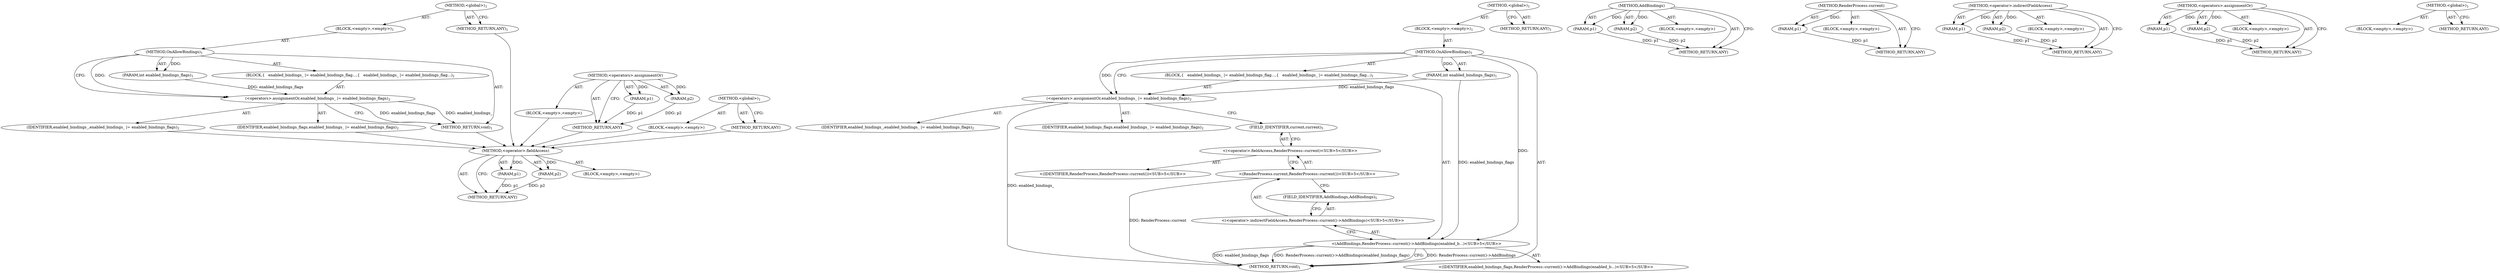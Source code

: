 digraph "&lt;global&gt;" {
vulnerable_6 [label=<(METHOD,&lt;global&gt;)<SUB>1</SUB>>];
vulnerable_7 [label=<(BLOCK,&lt;empty&gt;,&lt;empty&gt;)<SUB>1</SUB>>];
vulnerable_8 [label=<(METHOD,OnAllowBindings)<SUB>1</SUB>>];
vulnerable_9 [label=<(PARAM,int enabled_bindings_flags)<SUB>1</SUB>>];
vulnerable_10 [label=<(BLOCK,{
   enabled_bindings_ |= enabled_bindings_flag...,{
   enabled_bindings_ |= enabled_bindings_flag...)<SUB>1</SUB>>];
vulnerable_11 [label=<(&lt;operators&gt;.assignmentOr,enabled_bindings_ |= enabled_bindings_flags)<SUB>2</SUB>>];
vulnerable_12 [label=<(IDENTIFIER,enabled_bindings_,enabled_bindings_ |= enabled_bindings_flags)<SUB>2</SUB>>];
vulnerable_13 [label=<(IDENTIFIER,enabled_bindings_flags,enabled_bindings_ |= enabled_bindings_flags)<SUB>2</SUB>>];
vulnerable_14 [label=<(METHOD_RETURN,void)<SUB>1</SUB>>];
vulnerable_16 [label=<(METHOD_RETURN,ANY)<SUB>1</SUB>>];
vulnerable_31 [label=<(METHOD,&lt;operators&gt;.assignmentOr)>];
vulnerable_32 [label=<(PARAM,p1)>];
vulnerable_33 [label=<(PARAM,p2)>];
vulnerable_34 [label=<(BLOCK,&lt;empty&gt;,&lt;empty&gt;)>];
vulnerable_35 [label=<(METHOD_RETURN,ANY)>];
vulnerable_25 [label=<(METHOD,&lt;global&gt;)<SUB>1</SUB>>];
vulnerable_26 [label=<(BLOCK,&lt;empty&gt;,&lt;empty&gt;)>];
vulnerable_27 [label=<(METHOD_RETURN,ANY)>];
fixed_58 [label=<(METHOD,&lt;operator&gt;.fieldAccess)>];
fixed_59 [label=<(PARAM,p1)>];
fixed_60 [label=<(PARAM,p2)>];
fixed_61 [label=<(BLOCK,&lt;empty&gt;,&lt;empty&gt;)>];
fixed_62 [label=<(METHOD_RETURN,ANY)>];
fixed_6 [label=<(METHOD,&lt;global&gt;)<SUB>1</SUB>>];
fixed_7 [label=<(BLOCK,&lt;empty&gt;,&lt;empty&gt;)<SUB>1</SUB>>];
fixed_8 [label=<(METHOD,OnAllowBindings)<SUB>1</SUB>>];
fixed_9 [label=<(PARAM,int enabled_bindings_flags)<SUB>1</SUB>>];
fixed_10 [label=<(BLOCK,{
   enabled_bindings_ |= enabled_bindings_flag...,{
   enabled_bindings_ |= enabled_bindings_flag...)<SUB>1</SUB>>];
fixed_11 [label=<(&lt;operators&gt;.assignmentOr,enabled_bindings_ |= enabled_bindings_flags)<SUB>2</SUB>>];
fixed_12 [label=<(IDENTIFIER,enabled_bindings_,enabled_bindings_ |= enabled_bindings_flags)<SUB>2</SUB>>];
fixed_13 [label=<(IDENTIFIER,enabled_bindings_flags,enabled_bindings_ |= enabled_bindings_flags)<SUB>2</SUB>>];
fixed_14 [label="<(AddBindings,RenderProcess::current()-&gt;AddBindings(enabled_b...)<SUB>5</SUB>>"];
fixed_15 [label="<(&lt;operator&gt;.indirectFieldAccess,RenderProcess::current()-&gt;AddBindings)<SUB>5</SUB>>"];
fixed_16 [label="<(RenderProcess.current,RenderProcess::current())<SUB>5</SUB>>"];
fixed_17 [label="<(&lt;operator&gt;.fieldAccess,RenderProcess::current)<SUB>5</SUB>>"];
fixed_18 [label="<(IDENTIFIER,RenderProcess,RenderProcess::current())<SUB>5</SUB>>"];
fixed_19 [label=<(FIELD_IDENTIFIER,current,current)<SUB>5</SUB>>];
fixed_20 [label=<(FIELD_IDENTIFIER,AddBindings,AddBindings)<SUB>5</SUB>>];
fixed_21 [label="<(IDENTIFIER,enabled_bindings_flags,RenderProcess::current()-&gt;AddBindings(enabled_b...)<SUB>5</SUB>>"];
fixed_22 [label=<(METHOD_RETURN,void)<SUB>1</SUB>>];
fixed_24 [label=<(METHOD_RETURN,ANY)<SUB>1</SUB>>];
fixed_44 [label=<(METHOD,AddBindings)>];
fixed_45 [label=<(PARAM,p1)>];
fixed_46 [label=<(PARAM,p2)>];
fixed_47 [label=<(BLOCK,&lt;empty&gt;,&lt;empty&gt;)>];
fixed_48 [label=<(METHOD_RETURN,ANY)>];
fixed_54 [label=<(METHOD,RenderProcess.current)>];
fixed_55 [label=<(PARAM,p1)>];
fixed_56 [label=<(BLOCK,&lt;empty&gt;,&lt;empty&gt;)>];
fixed_57 [label=<(METHOD_RETURN,ANY)>];
fixed_49 [label=<(METHOD,&lt;operator&gt;.indirectFieldAccess)>];
fixed_50 [label=<(PARAM,p1)>];
fixed_51 [label=<(PARAM,p2)>];
fixed_52 [label=<(BLOCK,&lt;empty&gt;,&lt;empty&gt;)>];
fixed_53 [label=<(METHOD_RETURN,ANY)>];
fixed_39 [label=<(METHOD,&lt;operators&gt;.assignmentOr)>];
fixed_40 [label=<(PARAM,p1)>];
fixed_41 [label=<(PARAM,p2)>];
fixed_42 [label=<(BLOCK,&lt;empty&gt;,&lt;empty&gt;)>];
fixed_43 [label=<(METHOD_RETURN,ANY)>];
fixed_33 [label=<(METHOD,&lt;global&gt;)<SUB>1</SUB>>];
fixed_34 [label=<(BLOCK,&lt;empty&gt;,&lt;empty&gt;)>];
fixed_35 [label=<(METHOD_RETURN,ANY)>];
vulnerable_6 -> vulnerable_7  [key=0, label="AST: "];
vulnerable_6 -> vulnerable_16  [key=0, label="AST: "];
vulnerable_6 -> vulnerable_16  [key=1, label="CFG: "];
vulnerable_7 -> vulnerable_8  [key=0, label="AST: "];
vulnerable_8 -> vulnerable_9  [key=0, label="AST: "];
vulnerable_8 -> vulnerable_9  [key=1, label="DDG: "];
vulnerable_8 -> vulnerable_10  [key=0, label="AST: "];
vulnerable_8 -> vulnerable_14  [key=0, label="AST: "];
vulnerable_8 -> vulnerable_11  [key=0, label="CFG: "];
vulnerable_8 -> vulnerable_11  [key=1, label="DDG: "];
vulnerable_9 -> vulnerable_11  [key=0, label="DDG: enabled_bindings_flags"];
vulnerable_10 -> vulnerable_11  [key=0, label="AST: "];
vulnerable_11 -> vulnerable_12  [key=0, label="AST: "];
vulnerable_11 -> vulnerable_13  [key=0, label="AST: "];
vulnerable_11 -> vulnerable_14  [key=0, label="CFG: "];
vulnerable_11 -> vulnerable_14  [key=1, label="DDG: enabled_bindings_flags"];
vulnerable_11 -> vulnerable_14  [key=2, label="DDG: enabled_bindings_"];
vulnerable_12 -> fixed_58  [key=0];
vulnerable_13 -> fixed_58  [key=0];
vulnerable_14 -> fixed_58  [key=0];
vulnerable_16 -> fixed_58  [key=0];
vulnerable_31 -> vulnerable_32  [key=0, label="AST: "];
vulnerable_31 -> vulnerable_32  [key=1, label="DDG: "];
vulnerable_31 -> vulnerable_34  [key=0, label="AST: "];
vulnerable_31 -> vulnerable_33  [key=0, label="AST: "];
vulnerable_31 -> vulnerable_33  [key=1, label="DDG: "];
vulnerable_31 -> vulnerable_35  [key=0, label="AST: "];
vulnerable_31 -> vulnerable_35  [key=1, label="CFG: "];
vulnerable_32 -> vulnerable_35  [key=0, label="DDG: p1"];
vulnerable_33 -> vulnerable_35  [key=0, label="DDG: p2"];
vulnerable_34 -> fixed_58  [key=0];
vulnerable_35 -> fixed_58  [key=0];
vulnerable_25 -> vulnerable_26  [key=0, label="AST: "];
vulnerable_25 -> vulnerable_27  [key=0, label="AST: "];
vulnerable_25 -> vulnerable_27  [key=1, label="CFG: "];
vulnerable_26 -> fixed_58  [key=0];
vulnerable_27 -> fixed_58  [key=0];
fixed_58 -> fixed_59  [key=0, label="AST: "];
fixed_58 -> fixed_59  [key=1, label="DDG: "];
fixed_58 -> fixed_61  [key=0, label="AST: "];
fixed_58 -> fixed_60  [key=0, label="AST: "];
fixed_58 -> fixed_60  [key=1, label="DDG: "];
fixed_58 -> fixed_62  [key=0, label="AST: "];
fixed_58 -> fixed_62  [key=1, label="CFG: "];
fixed_59 -> fixed_62  [key=0, label="DDG: p1"];
fixed_60 -> fixed_62  [key=0, label="DDG: p2"];
fixed_6 -> fixed_7  [key=0, label="AST: "];
fixed_6 -> fixed_24  [key=0, label="AST: "];
fixed_6 -> fixed_24  [key=1, label="CFG: "];
fixed_7 -> fixed_8  [key=0, label="AST: "];
fixed_8 -> fixed_9  [key=0, label="AST: "];
fixed_8 -> fixed_9  [key=1, label="DDG: "];
fixed_8 -> fixed_10  [key=0, label="AST: "];
fixed_8 -> fixed_22  [key=0, label="AST: "];
fixed_8 -> fixed_11  [key=0, label="CFG: "];
fixed_8 -> fixed_11  [key=1, label="DDG: "];
fixed_8 -> fixed_14  [key=0, label="DDG: "];
fixed_9 -> fixed_11  [key=0, label="DDG: enabled_bindings_flags"];
fixed_9 -> fixed_14  [key=0, label="DDG: enabled_bindings_flags"];
fixed_10 -> fixed_11  [key=0, label="AST: "];
fixed_10 -> fixed_14  [key=0, label="AST: "];
fixed_11 -> fixed_12  [key=0, label="AST: "];
fixed_11 -> fixed_13  [key=0, label="AST: "];
fixed_11 -> fixed_19  [key=0, label="CFG: "];
fixed_11 -> fixed_22  [key=0, label="DDG: enabled_bindings_"];
fixed_14 -> fixed_15  [key=0, label="AST: "];
fixed_14 -> fixed_21  [key=0, label="AST: "];
fixed_14 -> fixed_22  [key=0, label="CFG: "];
fixed_14 -> fixed_22  [key=1, label="DDG: RenderProcess::current()-&gt;AddBindings"];
fixed_14 -> fixed_22  [key=2, label="DDG: enabled_bindings_flags"];
fixed_14 -> fixed_22  [key=3, label="DDG: RenderProcess::current()-&gt;AddBindings(enabled_bindings_flags)"];
fixed_15 -> fixed_16  [key=0, label="AST: "];
fixed_15 -> fixed_20  [key=0, label="AST: "];
fixed_15 -> fixed_14  [key=0, label="CFG: "];
fixed_16 -> fixed_17  [key=0, label="AST: "];
fixed_16 -> fixed_20  [key=0, label="CFG: "];
fixed_16 -> fixed_22  [key=0, label="DDG: RenderProcess::current"];
fixed_17 -> fixed_18  [key=0, label="AST: "];
fixed_17 -> fixed_19  [key=0, label="AST: "];
fixed_17 -> fixed_16  [key=0, label="CFG: "];
fixed_19 -> fixed_17  [key=0, label="CFG: "];
fixed_20 -> fixed_15  [key=0, label="CFG: "];
fixed_44 -> fixed_45  [key=0, label="AST: "];
fixed_44 -> fixed_45  [key=1, label="DDG: "];
fixed_44 -> fixed_47  [key=0, label="AST: "];
fixed_44 -> fixed_46  [key=0, label="AST: "];
fixed_44 -> fixed_46  [key=1, label="DDG: "];
fixed_44 -> fixed_48  [key=0, label="AST: "];
fixed_44 -> fixed_48  [key=1, label="CFG: "];
fixed_45 -> fixed_48  [key=0, label="DDG: p1"];
fixed_46 -> fixed_48  [key=0, label="DDG: p2"];
fixed_54 -> fixed_55  [key=0, label="AST: "];
fixed_54 -> fixed_55  [key=1, label="DDG: "];
fixed_54 -> fixed_56  [key=0, label="AST: "];
fixed_54 -> fixed_57  [key=0, label="AST: "];
fixed_54 -> fixed_57  [key=1, label="CFG: "];
fixed_55 -> fixed_57  [key=0, label="DDG: p1"];
fixed_49 -> fixed_50  [key=0, label="AST: "];
fixed_49 -> fixed_50  [key=1, label="DDG: "];
fixed_49 -> fixed_52  [key=0, label="AST: "];
fixed_49 -> fixed_51  [key=0, label="AST: "];
fixed_49 -> fixed_51  [key=1, label="DDG: "];
fixed_49 -> fixed_53  [key=0, label="AST: "];
fixed_49 -> fixed_53  [key=1, label="CFG: "];
fixed_50 -> fixed_53  [key=0, label="DDG: p1"];
fixed_51 -> fixed_53  [key=0, label="DDG: p2"];
fixed_39 -> fixed_40  [key=0, label="AST: "];
fixed_39 -> fixed_40  [key=1, label="DDG: "];
fixed_39 -> fixed_42  [key=0, label="AST: "];
fixed_39 -> fixed_41  [key=0, label="AST: "];
fixed_39 -> fixed_41  [key=1, label="DDG: "];
fixed_39 -> fixed_43  [key=0, label="AST: "];
fixed_39 -> fixed_43  [key=1, label="CFG: "];
fixed_40 -> fixed_43  [key=0, label="DDG: p1"];
fixed_41 -> fixed_43  [key=0, label="DDG: p2"];
fixed_33 -> fixed_34  [key=0, label="AST: "];
fixed_33 -> fixed_35  [key=0, label="AST: "];
fixed_33 -> fixed_35  [key=1, label="CFG: "];
}
